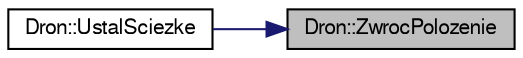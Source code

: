 digraph "Dron::ZwrocPolozenie"
{
 // LATEX_PDF_SIZE
  edge [fontname="FreeSans",fontsize="10",labelfontname="FreeSans",labelfontsize="10"];
  node [fontname="FreeSans",fontsize="10",shape=record];
  rankdir="RL";
  Node1 [label="Dron::ZwrocPolozenie",height=0.2,width=0.4,color="black", fillcolor="grey75", style="filled", fontcolor="black",tooltip="Metoda zwracajaca aktualnie polozenie drona."];
  Node1 -> Node2 [dir="back",color="midnightblue",fontsize="10",style="solid",fontname="FreeSans"];
  Node2 [label="Dron::UstalSciezke",height=0.2,width=0.4,color="black", fillcolor="white", style="filled",URL="$a00121.html#a5aaddcfaedfda012a98efd175c139227",tooltip="Metoda ustalajaca sciezke lotu drona."];
}
